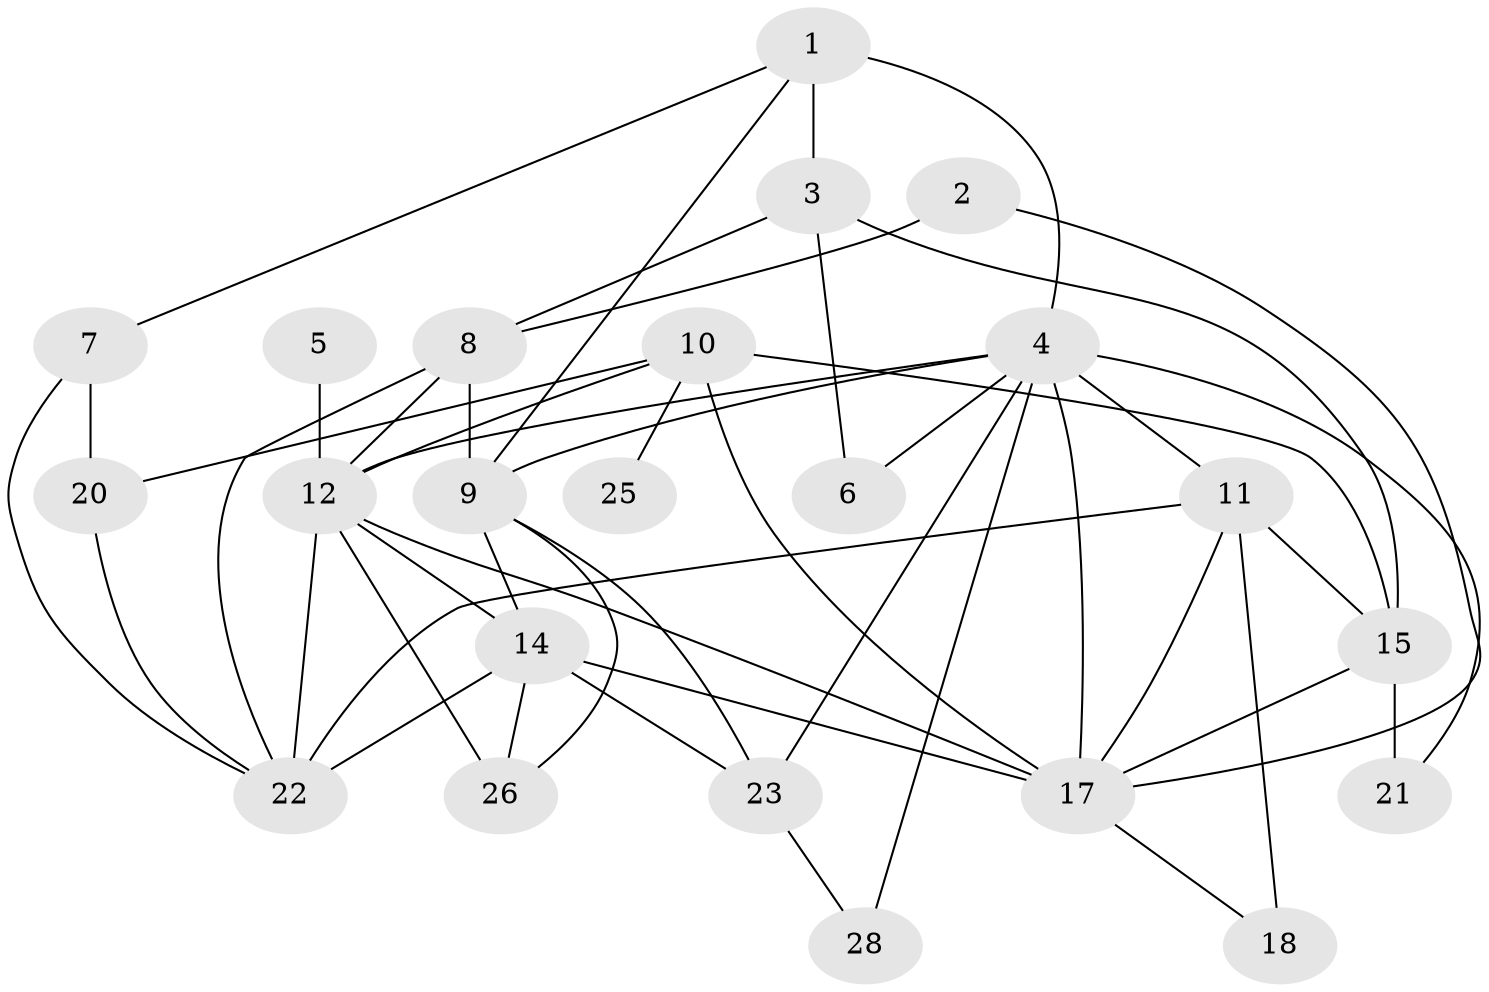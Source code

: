 // original degree distribution, {3: 0.20212765957446807, 4: 0.11702127659574468, 1: 0.2127659574468085, 5: 0.13829787234042554, 2: 0.24468085106382978, 6: 0.031914893617021274, 0: 0.05319148936170213}
// Generated by graph-tools (version 1.1) at 2025/48/03/04/25 22:48:25]
// undirected, 23 vertices, 48 edges
graph export_dot {
  node [color=gray90,style=filled];
  1;
  2;
  3;
  4;
  5;
  6;
  7;
  8;
  9;
  10;
  11;
  12;
  14;
  15;
  17;
  18;
  20;
  21;
  22;
  23;
  25;
  26;
  28;
  1 -- 3 [weight=2.0];
  1 -- 4 [weight=1.0];
  1 -- 7 [weight=1.0];
  1 -- 9 [weight=1.0];
  2 -- 8 [weight=1.0];
  2 -- 17 [weight=1.0];
  3 -- 6 [weight=3.0];
  3 -- 8 [weight=1.0];
  3 -- 15 [weight=1.0];
  4 -- 6 [weight=1.0];
  4 -- 9 [weight=2.0];
  4 -- 11 [weight=1.0];
  4 -- 12 [weight=1.0];
  4 -- 17 [weight=2.0];
  4 -- 21 [weight=1.0];
  4 -- 23 [weight=1.0];
  4 -- 28 [weight=1.0];
  5 -- 12 [weight=1.0];
  7 -- 20 [weight=1.0];
  7 -- 22 [weight=1.0];
  8 -- 9 [weight=1.0];
  8 -- 12 [weight=1.0];
  8 -- 22 [weight=1.0];
  9 -- 14 [weight=1.0];
  9 -- 23 [weight=1.0];
  9 -- 26 [weight=1.0];
  10 -- 12 [weight=1.0];
  10 -- 15 [weight=1.0];
  10 -- 17 [weight=1.0];
  10 -- 20 [weight=1.0];
  10 -- 25 [weight=1.0];
  11 -- 15 [weight=1.0];
  11 -- 17 [weight=1.0];
  11 -- 18 [weight=2.0];
  11 -- 22 [weight=3.0];
  12 -- 14 [weight=1.0];
  12 -- 17 [weight=2.0];
  12 -- 22 [weight=1.0];
  12 -- 26 [weight=2.0];
  14 -- 17 [weight=6.0];
  14 -- 22 [weight=1.0];
  14 -- 23 [weight=1.0];
  14 -- 26 [weight=1.0];
  15 -- 17 [weight=1.0];
  15 -- 21 [weight=2.0];
  17 -- 18 [weight=1.0];
  20 -- 22 [weight=1.0];
  23 -- 28 [weight=1.0];
}
